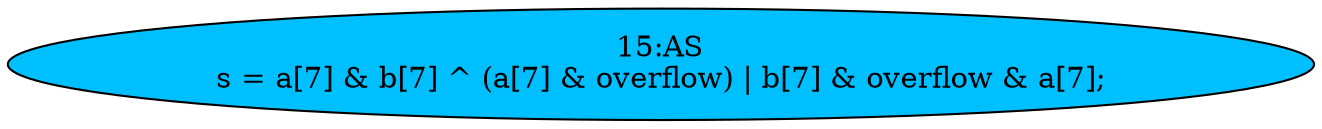 strict digraph "" {
	node [label="\N"];
	"15:AS"	[ast="<pyverilog.vparser.ast.Assign object at 0x7f2cd08c3150>",
		def_var="['s']",
		fillcolor=deepskyblue,
		label="15:AS
s = a[7] & b[7] ^ (a[7] & overflow) | b[7] & overflow & a[7];",
		statements="[]",
		style=filled,
		typ=Assign,
		use_var="['a', 'b', 'a', 'overflow', 'b', 'overflow', 'a']"];
}
